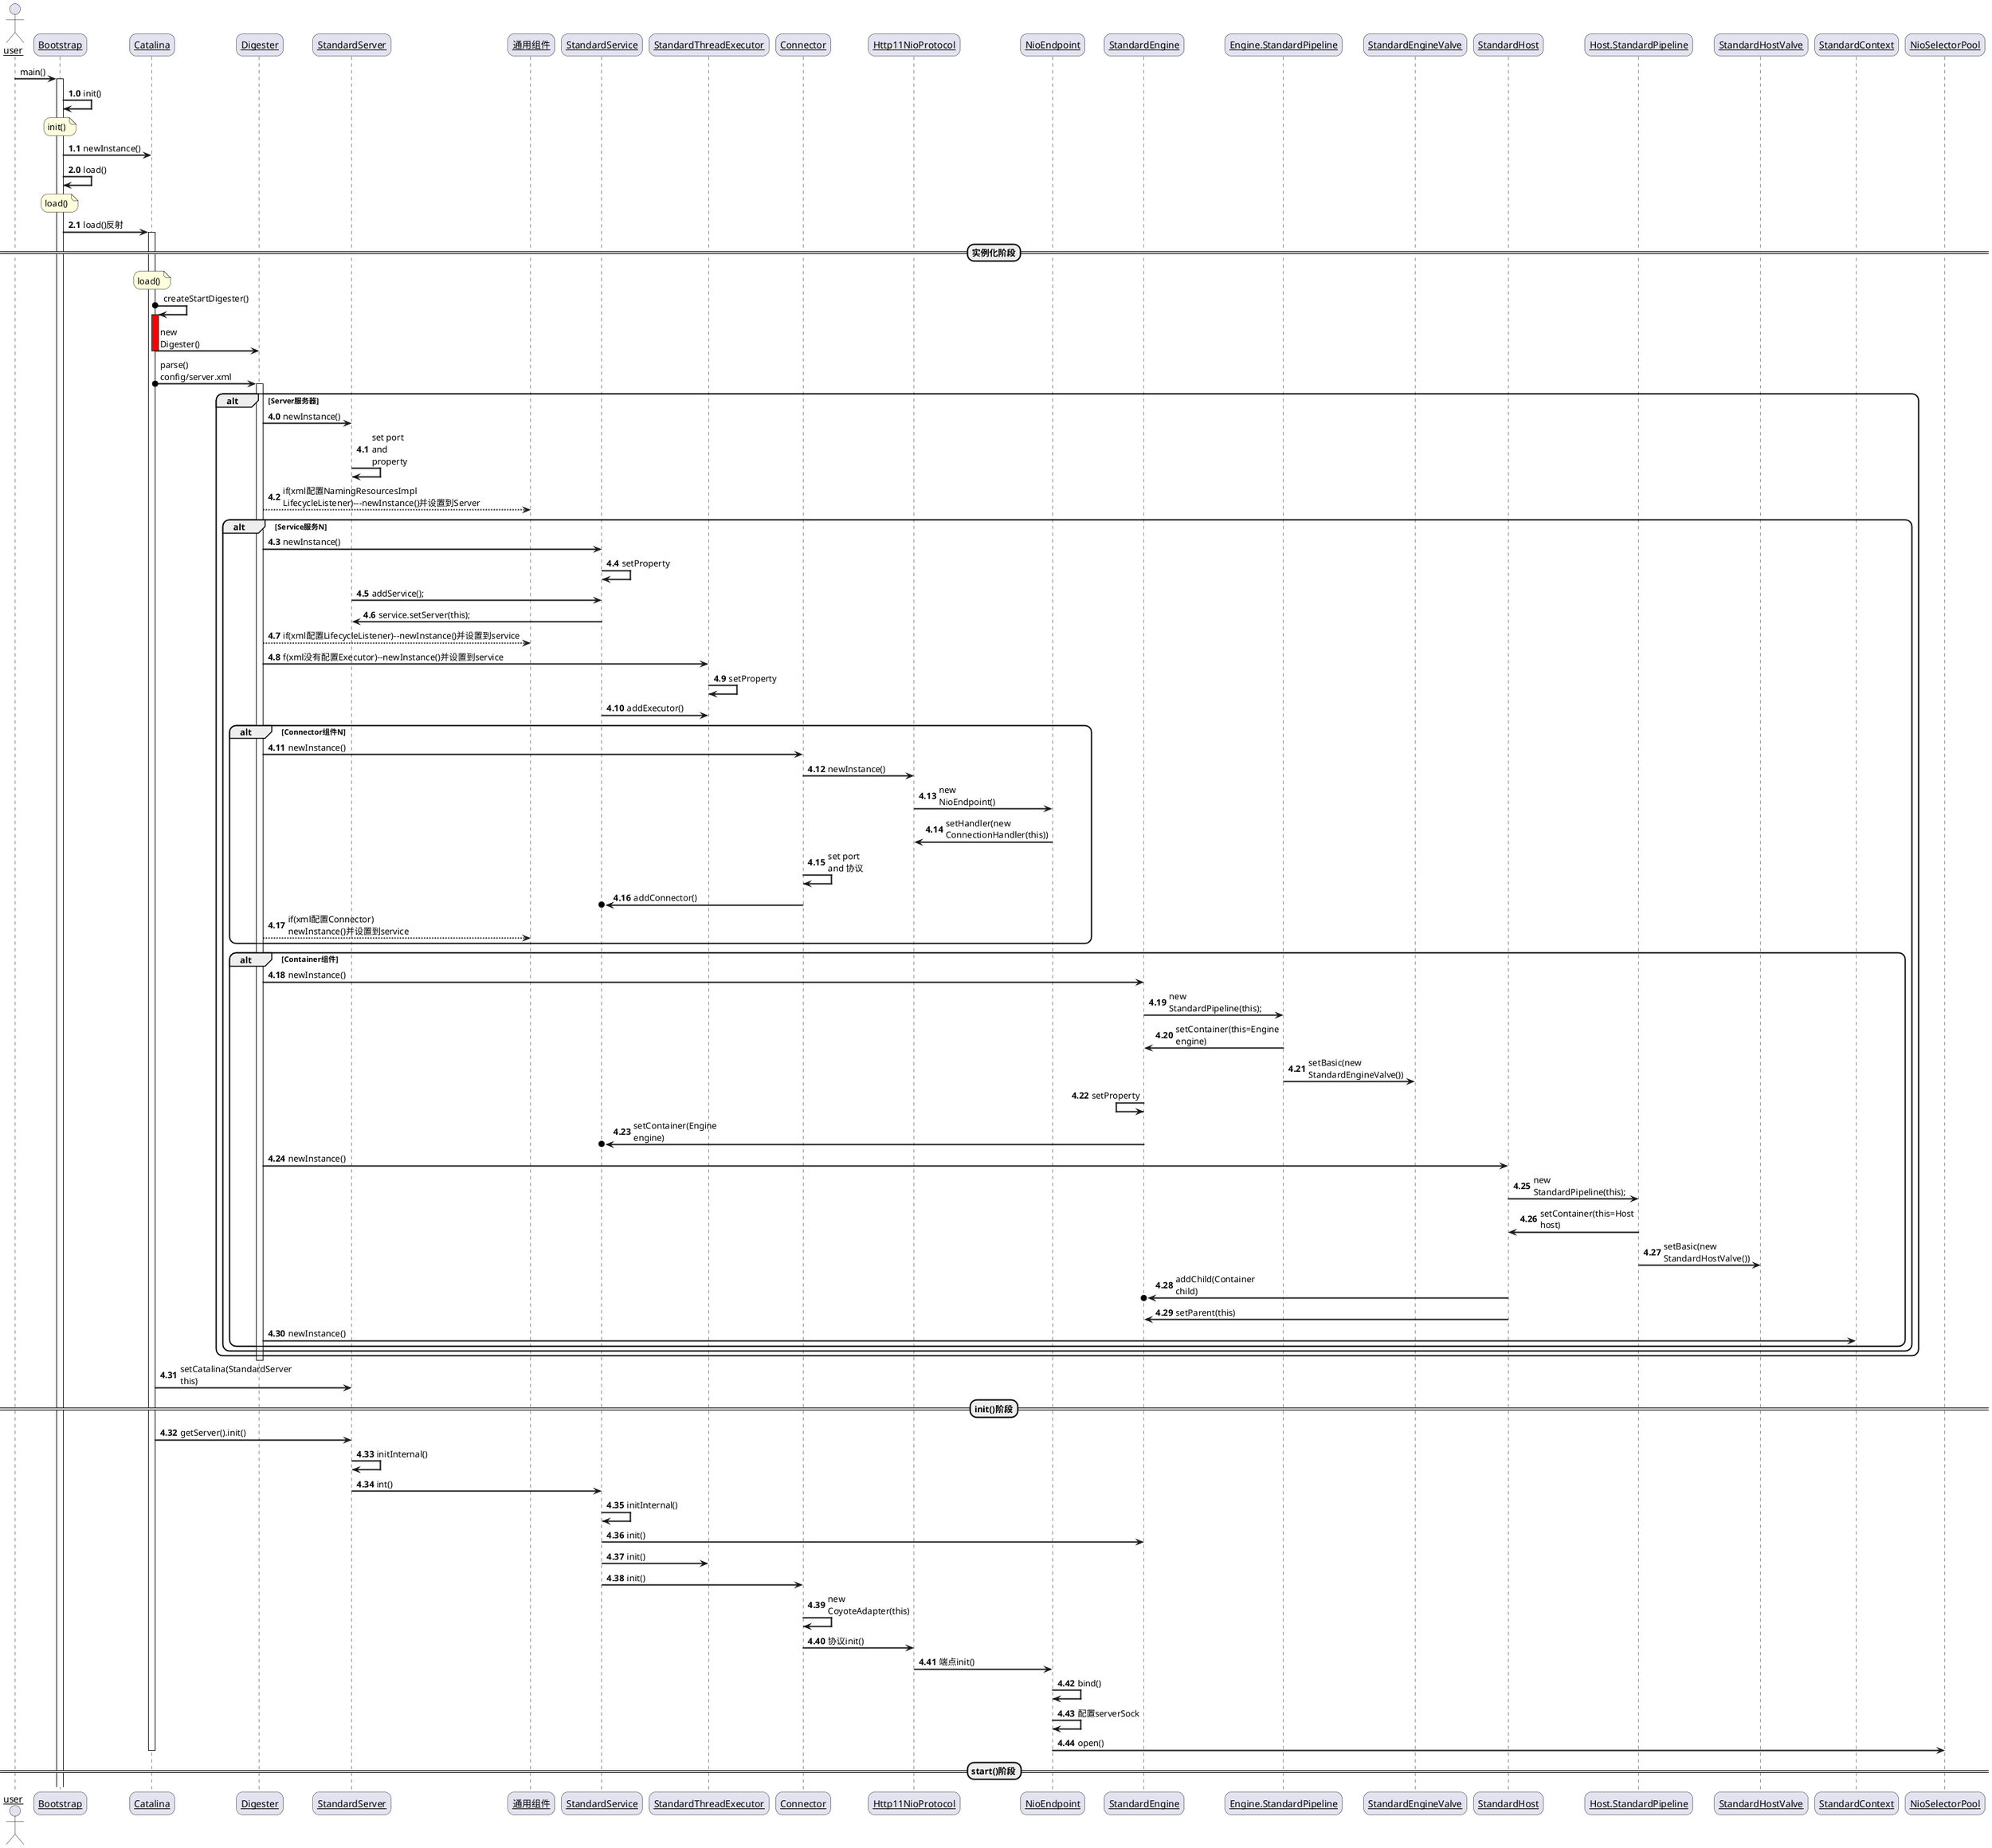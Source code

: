 @startuml
skinparam sequenceArrowThickness 2
skinparam roundcorner 20
skinparam maxmessagesize 60
skinparam sequenceParticipant underline

actor user
user-> Bootstrap:main()
autonumber 1.0
activate Bootstrap
Bootstrap->Bootstrap:init()
note over Bootstrap: init()
Bootstrap -> Catalina:newInstance()

autonumber 2.0
Bootstrap->Bootstrap:load()
note over Bootstrap: load()
Bootstrap -> Catalina:load()反射
autonumber stop
==实例化阶段==
    activate Catalina
    note over Catalina:load()
    Catalina o->Catalina:createStartDigester()

        activate Catalina#red
        Catalina ->Digester:new Digester()
        deactivate Catalina#red
        Catalina o->Digester:parse() config/server.xml
            autonumber 4.0
            activate Digester
            alt Server服务器
            Digester->StandardServer:newInstance()
                StandardServer->StandardServer:set port and property
            Digester--> 通用组件:if(xml配置NamingResourcesImpl LifecycleListener)---newInstance()并设置到Server
                alt Service服务N
                Digester->StandardService:newInstance()
                StandardService->StandardService: setProperty
                StandardServer->StandardService:addService();
                StandardService->StandardServer:service.setServer(this);
                Digester--> 通用组件:if(xml配置LifecycleListener)--newInstance()并设置到service
                Digester->StandardThreadExecutor:f(xml没有配置Executor)--newInstance()并设置到service
                StandardThreadExecutor->StandardThreadExecutor: setProperty
                StandardService->StandardThreadExecutor:addExecutor()
                    alt Connector组件N
                    Digester->Connector:newInstance()
                        Connector->Http11NioProtocol:newInstance()
                        Http11NioProtocol->NioEndpoint:new NioEndpoint()
                        Http11NioProtocol<-NioEndpoint:setHandler(new ConnectionHandler(this))
                        Connector->Connector:set port and 协议
                        Connector->o StandardService:addConnector()
                    Digester--> 通用组件:if(xml配置Connector) newInstance()并设置到service
                    end
                    alt Container组件
                    Digester->StandardEngine:newInstance()
                        StandardEngine->Engine.StandardPipeline:new StandardPipeline(this);
                        Engine.StandardPipeline->StandardEngine:setContainer(this=Engine engine)
                        Engine.StandardPipeline->StandardEngineValve:setBasic(new StandardEngineValve())
                        StandardEngine<-StandardEngine:setProperty
                        StandardService o<-StandardEngine:setContainer(Engine engine)
                    Digester->StandardHost:newInstance()
                        StandardHost->Host.StandardPipeline:new StandardPipeline(this);
                        Host.StandardPipeline->StandardHost:setContainer(this=Host host)
                        Host.StandardPipeline->StandardHostValve:setBasic(new StandardHostValve())
                        StandardEngine o<-StandardHost:addChild(Container child)
                        StandardHost ->StandardEngine:setParent(this)
                    Digester->StandardContext:newInstance()
                    end
                end
            end
            deactivate Digester
    Catalina->StandardServer:setCatalina(StandardServer this)
==init()阶段==
    Catalina->StandardServer:getServer().init()
    StandardServer->StandardServer:initInternal()
    StandardServer->StandardService:int()
    StandardService->StandardService:initInternal()
    StandardService->StandardEngine:init()
    StandardService->StandardThreadExecutor:init()
    StandardService->Connector:init()
        Connector->Connector:new CoyoteAdapter(this)
        Connector->Http11NioProtocol:协议init()
        Http11NioProtocol->NioEndpoint:端点init()
        NioEndpoint->NioEndpoint:bind()
        NioEndpoint->NioEndpoint:配置serverSock
        NioEndpoint->NioSelectorPool:open()
    deactivate Catalina

==start()阶段==
@enduml
